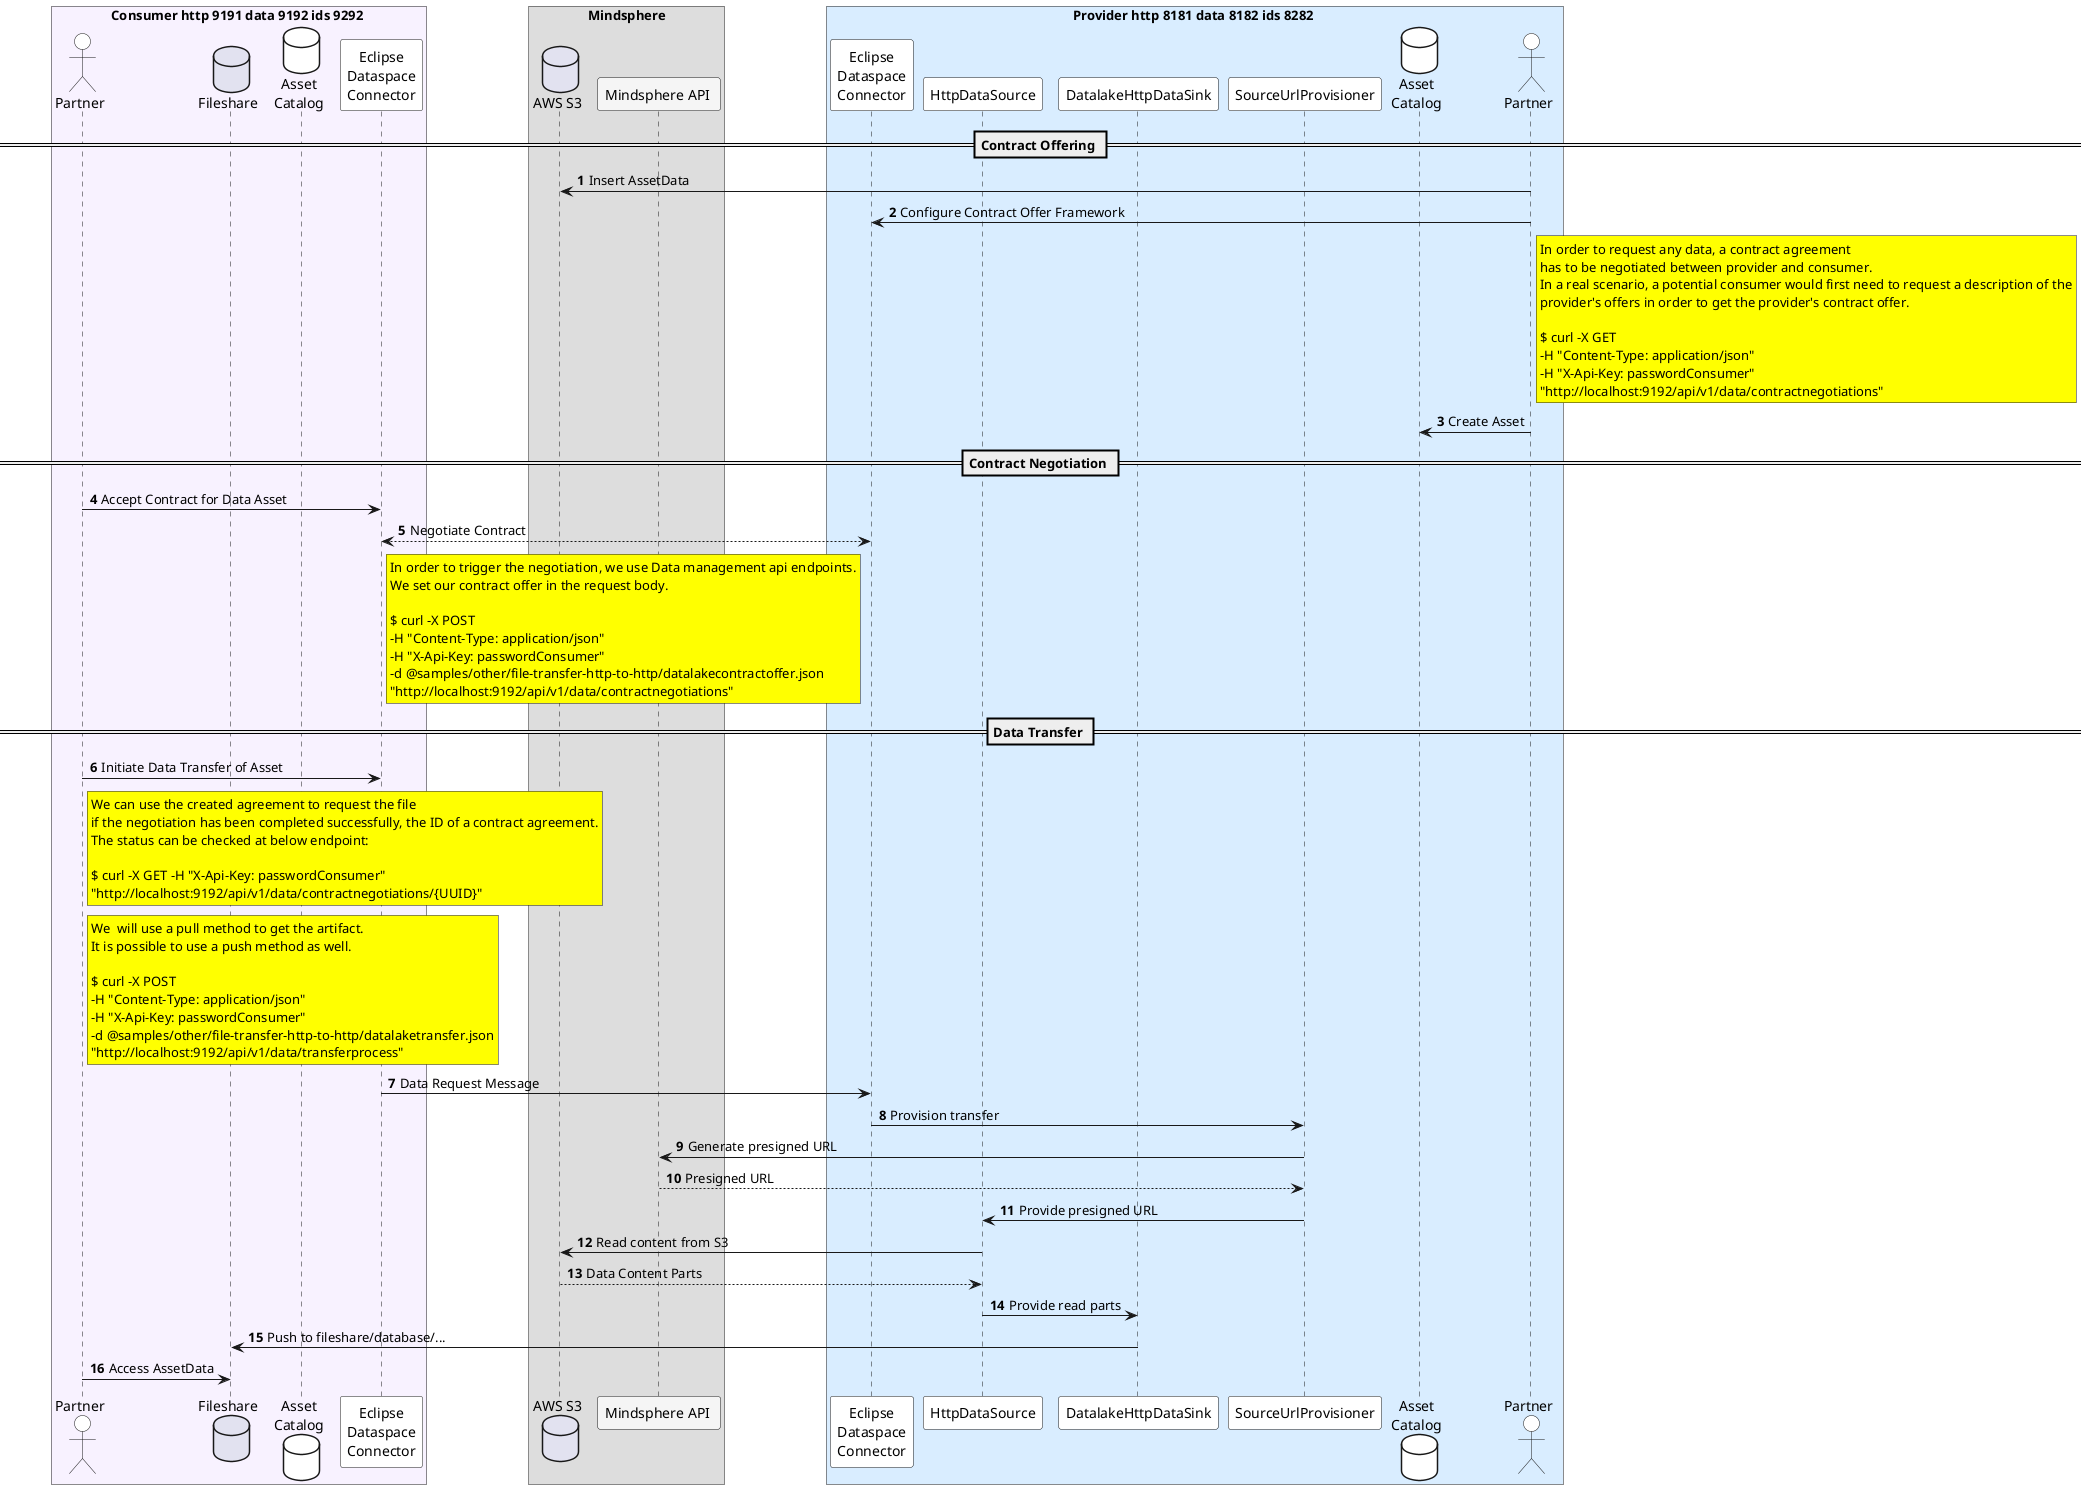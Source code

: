 @startuml

autonumber

skinparam BoxPadding 50

skinParam NoteBackgroundColor WhiteSmoke
skinParam NoteFontColor Black
skinParam ParticipantBackgroundColor WhiteSmoke
skinParam ActorBackgroundColor WhiteSmoke
skinParam AgentBackgroundColor White
skinParam AgentBorderColor SkyBlue
skinparam shadowing false

!define ConsumerColor f8f2ff
!define ProviderColor d9edff
!define WarningColor Business
!define LeadColor Technology

box Consumer http 9191 data 9192 ids 9292 #ConsumerColor
    actor Partner1 as "Partner" #white
    database FileShare1 as "Fileshare"
    database AssetCatalogConsumer as "Asset\nCatalog" #white
    participant ConnectorConsumer as "Eclipse\nDataspace\nConnector" #white
end box

box "Mindsphere"
    database FileShare2 as "AWS S3"
    participant MindsphereAPI as "Mindsphere API "
end box

box Provider http 8181 data 8182 ids 8282 #ProviderColor
    participant ConnectorProvider as "Eclipse\nDataspace\nConnector" #white
    participant HttpDataSource as "HttpDataSource" #white
    participant DatalakeHttpDataSink as "DatalakeHttpDataSink" #white
    participant SourceUrlProvisioner as "SourceUrlProvisioner" #white
    database AssetCatalogProvider as "Asset\nCatalog" #white
    actor Partner2 as "Partner" #white
end box

== Contract Offering ==

Partner2 -> FileShare2 : Insert AssetData
Partner2 -> ConnectorProvider : Configure Contract Offer Framework
rnote right Partner2 #yellow
In order to request any data, a contract agreement
has to be negotiated between provider and consumer.
In a real scenario, a potential consumer would first need to request a description of the
provider's offers in order to get the provider's contract offer.

$ curl -X GET
-H "Content-Type: application/json"
-H "X-Api-Key: passwordConsumer"
"http://localhost:9192/api/v1/data/contractnegotiations"
end note
Partner2 -> AssetCatalogProvider : Create Asset

== Contract Negotiation ==
Partner1 -> ConnectorConsumer : Accept Contract for Data Asset
ConnectorConsumer <--> ConnectorProvider : Negotiate Contract
rnote right ConnectorConsumer #yellow
In order to trigger the negotiation, we use Data management api endpoints.
We set our contract offer in the request body.

$ curl -X POST
-H "Content-Type: application/json"
-H "X-Api-Key: passwordConsumer"
-d @samples/other/file-transfer-http-to-http/datalakecontractoffer.json
"http://localhost:9192/api/v1/data/contractnegotiations"
end note
== Data Transfer ==
Partner1 -> ConnectorConsumer : Initiate Data Transfer of Asset
rnote right Partner1 #yellow
We can use the created agreement to request the file
if the negotiation has been completed successfully, the ID of a contract agreement.
The status can be checked at below endpoint:

$ curl -X GET -H "X-Api-Key: passwordConsumer"
"http://localhost:9192/api/v1/data/contractnegotiations/{UUID}"
end note

rnote right Partner1 #yellow
We  will use a pull method to get the artifact.
It is possible to use a push method as well.

$ curl -X POST
-H "Content-Type: application/json"
-H "X-Api-Key: passwordConsumer"
-d @samples/other/file-transfer-http-to-http/datalaketransfer.json
"http://localhost:9192/api/v1/data/transferprocess"
end note


ConnectorConsumer -> ConnectorProvider : Data Request Message
ConnectorProvider -> SourceUrlProvisioner : Provision transfer
SourceUrlProvisioner -> MindsphereAPI : Generate presigned URL
return Presigned URL
SourceUrlProvisioner -> HttpDataSource : Provide presigned URL
HttpDataSource -> FileShare2 : Read content from S3
return Data Content Parts
HttpDataSource -> DatalakeHttpDataSink : Provide read parts
DatalakeHttpDataSink -> FileShare1  : Push to fileshare/database/...

Partner1 -> FileShare1 : Access AssetData


@enduml
